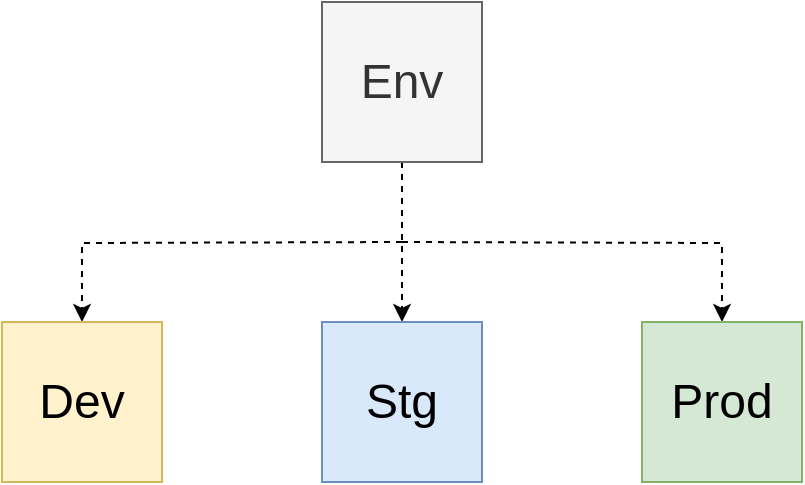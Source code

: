 <mxfile version="20.3.0" type="device"><diagram id="Tc6k5Hc_uIsLsRcVaKib" name="Page-1"><mxGraphModel dx="946" dy="672" grid="1" gridSize="10" guides="1" tooltips="1" connect="1" arrows="1" fold="1" page="1" pageScale="1" pageWidth="1169" pageHeight="827" math="0" shadow="0"><root><mxCell id="0"/><mxCell id="1" parent="0"/><mxCell id="9VmLig8TeAXVNGlN3uSL-4" value="" style="edgeStyle=orthogonalEdgeStyle;rounded=0;orthogonalLoop=1;jettySize=auto;html=1;fontSize=24;dashed=1;" edge="1" parent="1" source="9VmLig8TeAXVNGlN3uSL-2" target="9VmLig8TeAXVNGlN3uSL-3"><mxGeometry relative="1" as="geometry"/></mxCell><mxCell id="9VmLig8TeAXVNGlN3uSL-2" value="&lt;font style=&quot;font-size: 24px;&quot;&gt;Env&lt;/font&gt;" style="whiteSpace=wrap;html=1;aspect=fixed;fillColor=#f5f5f5;strokeColor=#666666;fontColor=#333333;" vertex="1" parent="1"><mxGeometry x="360" y="80" width="80" height="80" as="geometry"/></mxCell><mxCell id="9VmLig8TeAXVNGlN3uSL-6" value="" style="edgeStyle=orthogonalEdgeStyle;rounded=0;orthogonalLoop=1;jettySize=auto;html=1;dashed=1;fontSize=24;" edge="1" parent="1" target="9VmLig8TeAXVNGlN3uSL-5"><mxGeometry relative="1" as="geometry"><mxPoint x="400" y="200" as="sourcePoint"/></mxGeometry></mxCell><mxCell id="9VmLig8TeAXVNGlN3uSL-8" value="" style="edgeStyle=orthogonalEdgeStyle;rounded=0;orthogonalLoop=1;jettySize=auto;html=1;dashed=1;fontSize=24;" edge="1" parent="1" target="9VmLig8TeAXVNGlN3uSL-7"><mxGeometry relative="1" as="geometry"><mxPoint x="400" y="200" as="sourcePoint"/></mxGeometry></mxCell><mxCell id="9VmLig8TeAXVNGlN3uSL-3" value="&lt;font style=&quot;font-size: 24px;&quot;&gt;Stg&lt;/font&gt;" style="whiteSpace=wrap;html=1;aspect=fixed;fillColor=#dae8fc;strokeColor=#6c8ebf;" vertex="1" parent="1"><mxGeometry x="360" y="240" width="80" height="80" as="geometry"/></mxCell><mxCell id="9VmLig8TeAXVNGlN3uSL-5" value="&lt;font style=&quot;font-size: 24px;&quot;&gt;Dev&lt;/font&gt;" style="whiteSpace=wrap;html=1;aspect=fixed;fillColor=#fff2cc;strokeColor=#d6b656;" vertex="1" parent="1"><mxGeometry x="200" y="240" width="80" height="80" as="geometry"/></mxCell><mxCell id="9VmLig8TeAXVNGlN3uSL-7" value="&lt;font style=&quot;font-size: 24px;&quot;&gt;Prod&lt;/font&gt;" style="whiteSpace=wrap;html=1;aspect=fixed;fillColor=#d5e8d4;strokeColor=#82b366;" vertex="1" parent="1"><mxGeometry x="520" y="240" width="80" height="80" as="geometry"/></mxCell></root></mxGraphModel></diagram></mxfile>
